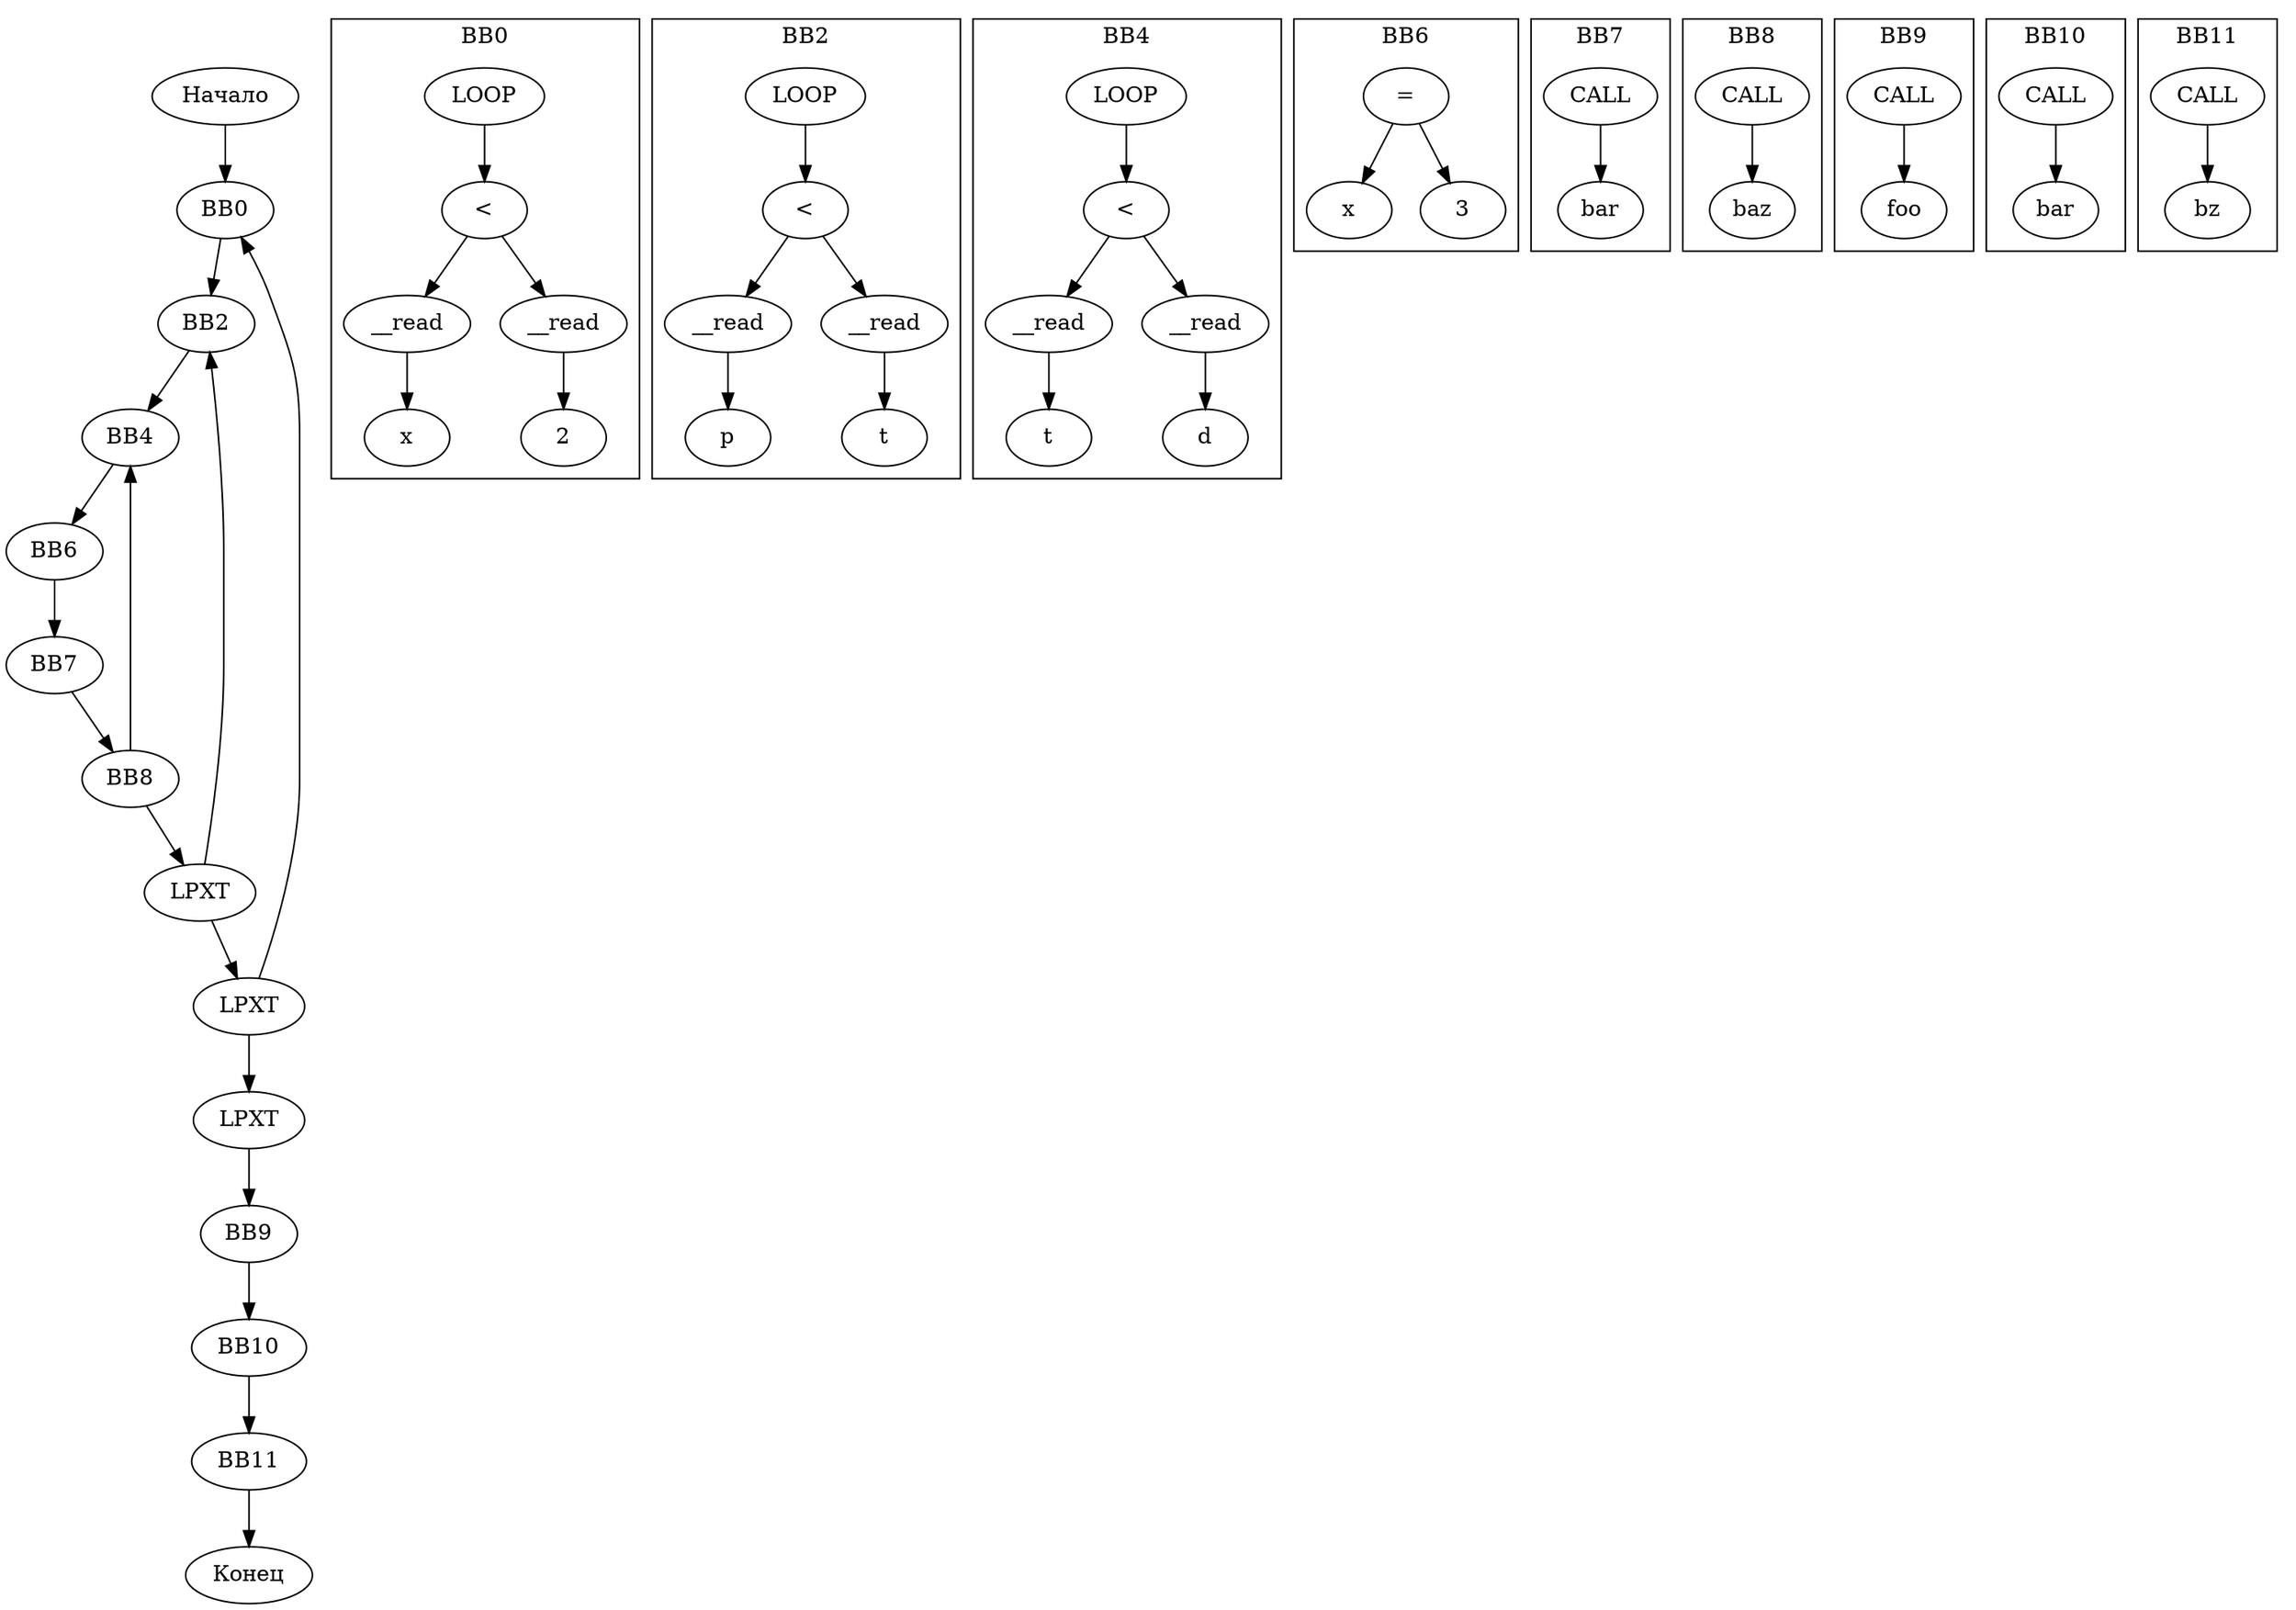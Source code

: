 digraph G {
    rankdir=TB;
    start [label="Начало"];
    end [label="Конец"];
    node0 [label="BB0"];
    node1 [label="LPXT"];
    node2 [label="BB2"];
    node3 [label="LPXT"];
    node4 [label="BB4"];
    node5 [label="LPXT"];
    node6 [label="BB6"];
    node7 [label="BB7"];
    node8 [label="BB8"];
    node9 [label="BB9"];
    node10 [label="BB10"];
    node11 [label="BB11"];
    node0 -> node2;
    node1 -> node9;
    node2 -> node4;
    node3 -> node0;
    node3 -> node1;
    node4 -> node6;
    node5 -> node2;
    node5 -> node3;
    node6 -> node7;
    node7 -> node8;
    node8 -> node4;
    node8 -> node5;
    node9 -> node10;
    node10 -> node11;
    start -> node0;
    node11 -> end;
subgraph cluster_0 {
    label="BB0";
    cluster_0_node2848323360 [label="LOOP"];
    cluster_0_node2848312440 [label="<"];
    cluster_0_node2199038145 [label="__read"];
    cluster_0_node2848312752 [label="x"];
    cluster_0_node3369651858 [label="__read"];
    cluster_0_node2848313376 [label="2"];
    cluster_0_node2848323360 -> cluster_0_node2848312440;
    cluster_0_node2848312440 -> cluster_0_node2199038145;
    cluster_0_node2199038145 -> cluster_0_node2848312752;
    cluster_0_node2848312440 -> cluster_0_node3369651858;
    cluster_0_node3369651858 -> cluster_0_node2848313376;
}
subgraph cluster_2 {
    label="BB2";
    cluster_2_node2848323984 [label="LOOP"];
    cluster_2_node2848314312 [label="<"];
    cluster_2_node4122156030 [label="__read"];
    cluster_2_node2848314624 [label="p"];
    cluster_2_node4134104451 [label="__read"];
    cluster_2_node2848315248 [label="t"];
    cluster_2_node2848323984 -> cluster_2_node2848314312;
    cluster_2_node2848314312 -> cluster_2_node4122156030;
    cluster_2_node4122156030 -> cluster_2_node2848314624;
    cluster_2_node2848314312 -> cluster_2_node4134104451;
    cluster_2_node4134104451 -> cluster_2_node2848315248;
}
subgraph cluster_4 {
    label="BB4";
    cluster_4_node2848324296 [label="LOOP"];
    cluster_4_node2848316184 [label="<"];
    cluster_4_node1556779431 [label="__read"];
    cluster_4_node2848316496 [label="t"];
    cluster_4_node2252552307 [label="__read"];
    cluster_4_node2848317120 [label="d"];
    cluster_4_node2848324296 -> cluster_4_node2848316184;
    cluster_4_node2848316184 -> cluster_4_node1556779431;
    cluster_4_node1556779431 -> cluster_4_node2848316496;
    cluster_4_node2848316184 -> cluster_4_node2252552307;
    cluster_4_node2252552307 -> cluster_4_node2848317120;
}
subgraph cluster_6 {
    label="BB6";
    cluster_6_node2848319616 [label="="];
    cluster_6_node2848318992 [label="x"];
    cluster_6_node2848319928 [label="3"];
    cluster_6_node2848319616 -> cluster_6_node2848318992;
    cluster_6_node2848319616 -> cluster_6_node2848319928;
}
subgraph cluster_7 {
    label="BB7";
    cluster_7_node2848322736 [label="CALL"];
    cluster_7_node2848322424 [label="bar"];
    cluster_7_node2848322736 -> cluster_7_node2848322424;
}
subgraph cluster_8 {
    label="BB8";
    cluster_8_node2848325544 [label="CALL"];
    cluster_8_node2848325232 [label="baz"];
    cluster_8_node2848325544 -> cluster_8_node2848325232;
}
subgraph cluster_9 {
    label="BB9";
    cluster_9_node2848328352 [label="CALL"];
    cluster_9_node2848328040 [label="foo"];
    cluster_9_node2848328352 -> cluster_9_node2848328040;
}
subgraph cluster_10 {
    label="BB10";
    cluster_10_node2848331160 [label="CALL"];
    cluster_10_node2848330848 [label="bar"];
    cluster_10_node2848331160 -> cluster_10_node2848330848;
}
subgraph cluster_11 {
    label="BB11";
    cluster_11_node2848333968 [label="CALL"];
    cluster_11_node2848333656 [label="bz"];
    cluster_11_node2848333968 -> cluster_11_node2848333656;
}
}
